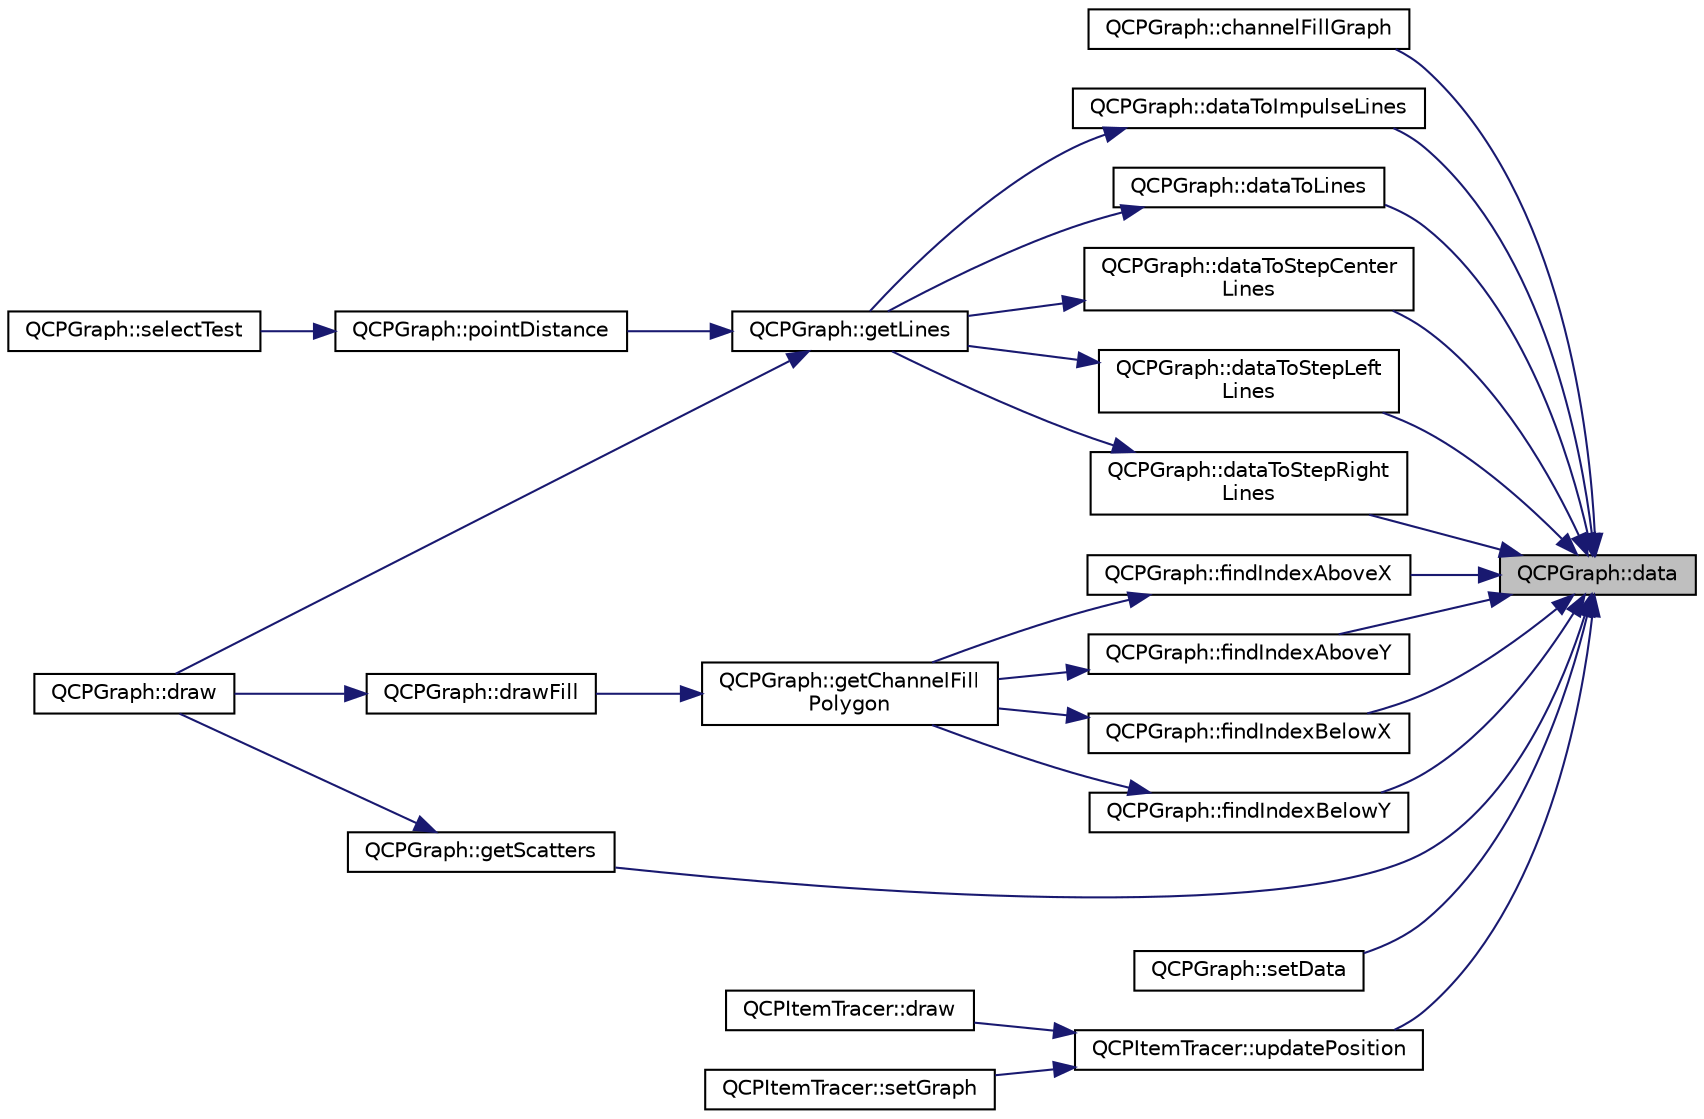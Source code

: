 digraph "QCPGraph::data"
{
 // LATEX_PDF_SIZE
  edge [fontname="Helvetica",fontsize="10",labelfontname="Helvetica",labelfontsize="10"];
  node [fontname="Helvetica",fontsize="10",shape=record];
  rankdir="RL";
  Node1 [label="QCPGraph::data",height=0.2,width=0.4,color="black", fillcolor="grey75", style="filled", fontcolor="black",tooltip=" "];
  Node1 -> Node2 [dir="back",color="midnightblue",fontsize="10",style="solid",fontname="Helvetica"];
  Node2 [label="QCPGraph::channelFillGraph",height=0.2,width=0.4,color="black", fillcolor="white", style="filled",URL="$classQCPGraph.html#a84277b1655474453a5c83318053414d5",tooltip=" "];
  Node1 -> Node3 [dir="back",color="midnightblue",fontsize="10",style="solid",fontname="Helvetica"];
  Node3 [label="QCPGraph::dataToImpulseLines",height=0.2,width=0.4,color="black", fillcolor="white", style="filled",URL="$classQCPGraph.html#a2a958a5c6a6e1e4a03556be88b6fe37e",tooltip=" "];
  Node3 -> Node4 [dir="back",color="midnightblue",fontsize="10",style="solid",fontname="Helvetica"];
  Node4 [label="QCPGraph::getLines",height=0.2,width=0.4,color="black", fillcolor="white", style="filled",URL="$classQCPGraph.html#a563c6da2126300a4d9d2bdee30dad040",tooltip=" "];
  Node4 -> Node5 [dir="back",color="midnightblue",fontsize="10",style="solid",fontname="Helvetica"];
  Node5 [label="QCPGraph::draw",height=0.2,width=0.4,color="black", fillcolor="white", style="filled",URL="$classQCPGraph.html#a2b0849598f06e834b43ce18cd13bcdc3",tooltip=" "];
  Node4 -> Node6 [dir="back",color="midnightblue",fontsize="10",style="solid",fontname="Helvetica"];
  Node6 [label="QCPGraph::pointDistance",height=0.2,width=0.4,color="black", fillcolor="white", style="filled",URL="$classQCPGraph.html#a89acf99c0b52b8eecb2438adf7ec0170",tooltip=" "];
  Node6 -> Node7 [dir="back",color="midnightblue",fontsize="10",style="solid",fontname="Helvetica"];
  Node7 [label="QCPGraph::selectTest",height=0.2,width=0.4,color="black", fillcolor="white", style="filled",URL="$classQCPGraph.html#af524307eacb919827b88233ef7449ce3",tooltip=" "];
  Node1 -> Node8 [dir="back",color="midnightblue",fontsize="10",style="solid",fontname="Helvetica"];
  Node8 [label="QCPGraph::dataToLines",height=0.2,width=0.4,color="black", fillcolor="white", style="filled",URL="$classQCPGraph.html#a0085ee728fdd72a827c1e6ced4476363",tooltip=" "];
  Node8 -> Node4 [dir="back",color="midnightblue",fontsize="10",style="solid",fontname="Helvetica"];
  Node1 -> Node9 [dir="back",color="midnightblue",fontsize="10",style="solid",fontname="Helvetica"];
  Node9 [label="QCPGraph::dataToStepCenter\lLines",height=0.2,width=0.4,color="black", fillcolor="white", style="filled",URL="$classQCPGraph.html#a238116f1898c49cb8209d61707b5b367",tooltip=" "];
  Node9 -> Node4 [dir="back",color="midnightblue",fontsize="10",style="solid",fontname="Helvetica"];
  Node1 -> Node10 [dir="back",color="midnightblue",fontsize="10",style="solid",fontname="Helvetica"];
  Node10 [label="QCPGraph::dataToStepLeft\lLines",height=0.2,width=0.4,color="black", fillcolor="white", style="filled",URL="$classQCPGraph.html#a1f3e9e41fc67538c4940c74665840474",tooltip=" "];
  Node10 -> Node4 [dir="back",color="midnightblue",fontsize="10",style="solid",fontname="Helvetica"];
  Node1 -> Node11 [dir="back",color="midnightblue",fontsize="10",style="solid",fontname="Helvetica"];
  Node11 [label="QCPGraph::dataToStepRight\lLines",height=0.2,width=0.4,color="black", fillcolor="white", style="filled",URL="$classQCPGraph.html#ab1fb6cb91d24a854f85bf54200f6d101",tooltip=" "];
  Node11 -> Node4 [dir="back",color="midnightblue",fontsize="10",style="solid",fontname="Helvetica"];
  Node1 -> Node12 [dir="back",color="midnightblue",fontsize="10",style="solid",fontname="Helvetica"];
  Node12 [label="QCPGraph::findIndexAboveX",height=0.2,width=0.4,color="black", fillcolor="white", style="filled",URL="$classQCPGraph.html#aaabd6c6a7200a2672c44e62bd2a1cafa",tooltip=" "];
  Node12 -> Node13 [dir="back",color="midnightblue",fontsize="10",style="solid",fontname="Helvetica"];
  Node13 [label="QCPGraph::getChannelFill\lPolygon",height=0.2,width=0.4,color="black", fillcolor="white", style="filled",URL="$classQCPGraph.html#a27f29ed181e97f29d50384ab611773c1",tooltip=" "];
  Node13 -> Node14 [dir="back",color="midnightblue",fontsize="10",style="solid",fontname="Helvetica"];
  Node14 [label="QCPGraph::drawFill",height=0.2,width=0.4,color="black", fillcolor="white", style="filled",URL="$classQCPGraph.html#a67c5ea573f604efd8bf121a0b7a380d1",tooltip=" "];
  Node14 -> Node5 [dir="back",color="midnightblue",fontsize="10",style="solid",fontname="Helvetica"];
  Node1 -> Node15 [dir="back",color="midnightblue",fontsize="10",style="solid",fontname="Helvetica"];
  Node15 [label="QCPGraph::findIndexAboveY",height=0.2,width=0.4,color="black", fillcolor="white", style="filled",URL="$classQCPGraph.html#a8b952a5f937840dc242489585cc8000d",tooltip=" "];
  Node15 -> Node13 [dir="back",color="midnightblue",fontsize="10",style="solid",fontname="Helvetica"];
  Node1 -> Node16 [dir="back",color="midnightblue",fontsize="10",style="solid",fontname="Helvetica"];
  Node16 [label="QCPGraph::findIndexBelowX",height=0.2,width=0.4,color="black", fillcolor="white", style="filled",URL="$classQCPGraph.html#a8c3f15dd5a06633011a6ef36016d308b",tooltip=" "];
  Node16 -> Node13 [dir="back",color="midnightblue",fontsize="10",style="solid",fontname="Helvetica"];
  Node1 -> Node17 [dir="back",color="midnightblue",fontsize="10",style="solid",fontname="Helvetica"];
  Node17 [label="QCPGraph::findIndexBelowY",height=0.2,width=0.4,color="black", fillcolor="white", style="filled",URL="$classQCPGraph.html#a5b0291f248e8ca8eaa82833ab420dcd0",tooltip=" "];
  Node17 -> Node13 [dir="back",color="midnightblue",fontsize="10",style="solid",fontname="Helvetica"];
  Node1 -> Node18 [dir="back",color="midnightblue",fontsize="10",style="solid",fontname="Helvetica"];
  Node18 [label="QCPGraph::getScatters",height=0.2,width=0.4,color="black", fillcolor="white", style="filled",URL="$classQCPGraph.html#a9d7ba5904fdcaca413222335d4b283c3",tooltip=" "];
  Node18 -> Node5 [dir="back",color="midnightblue",fontsize="10",style="solid",fontname="Helvetica"];
  Node1 -> Node19 [dir="back",color="midnightblue",fontsize="10",style="solid",fontname="Helvetica"];
  Node19 [label="QCPGraph::setData",height=0.2,width=0.4,color="black", fillcolor="white", style="filled",URL="$classQCPGraph.html#a1eae9429a316b008e2d99b2d65a54395",tooltip=" "];
  Node1 -> Node20 [dir="back",color="midnightblue",fontsize="10",style="solid",fontname="Helvetica"];
  Node20 [label="QCPItemTracer::updatePosition",height=0.2,width=0.4,color="black", fillcolor="white", style="filled",URL="$classQCPItemTracer.html#a5b90296109e36384aedbc8908a670413",tooltip=" "];
  Node20 -> Node21 [dir="back",color="midnightblue",fontsize="10",style="solid",fontname="Helvetica"];
  Node21 [label="QCPItemTracer::draw",height=0.2,width=0.4,color="black", fillcolor="white", style="filled",URL="$classQCPItemTracer.html#a11f187ffea436434f3b5cfc387811967",tooltip=" "];
  Node20 -> Node22 [dir="back",color="midnightblue",fontsize="10",style="solid",fontname="Helvetica"];
  Node22 [label="QCPItemTracer::setGraph",height=0.2,width=0.4,color="black", fillcolor="white", style="filled",URL="$classQCPItemTracer.html#af5886f4ded8dd68cb4f3388f390790c0",tooltip=" "];
}
